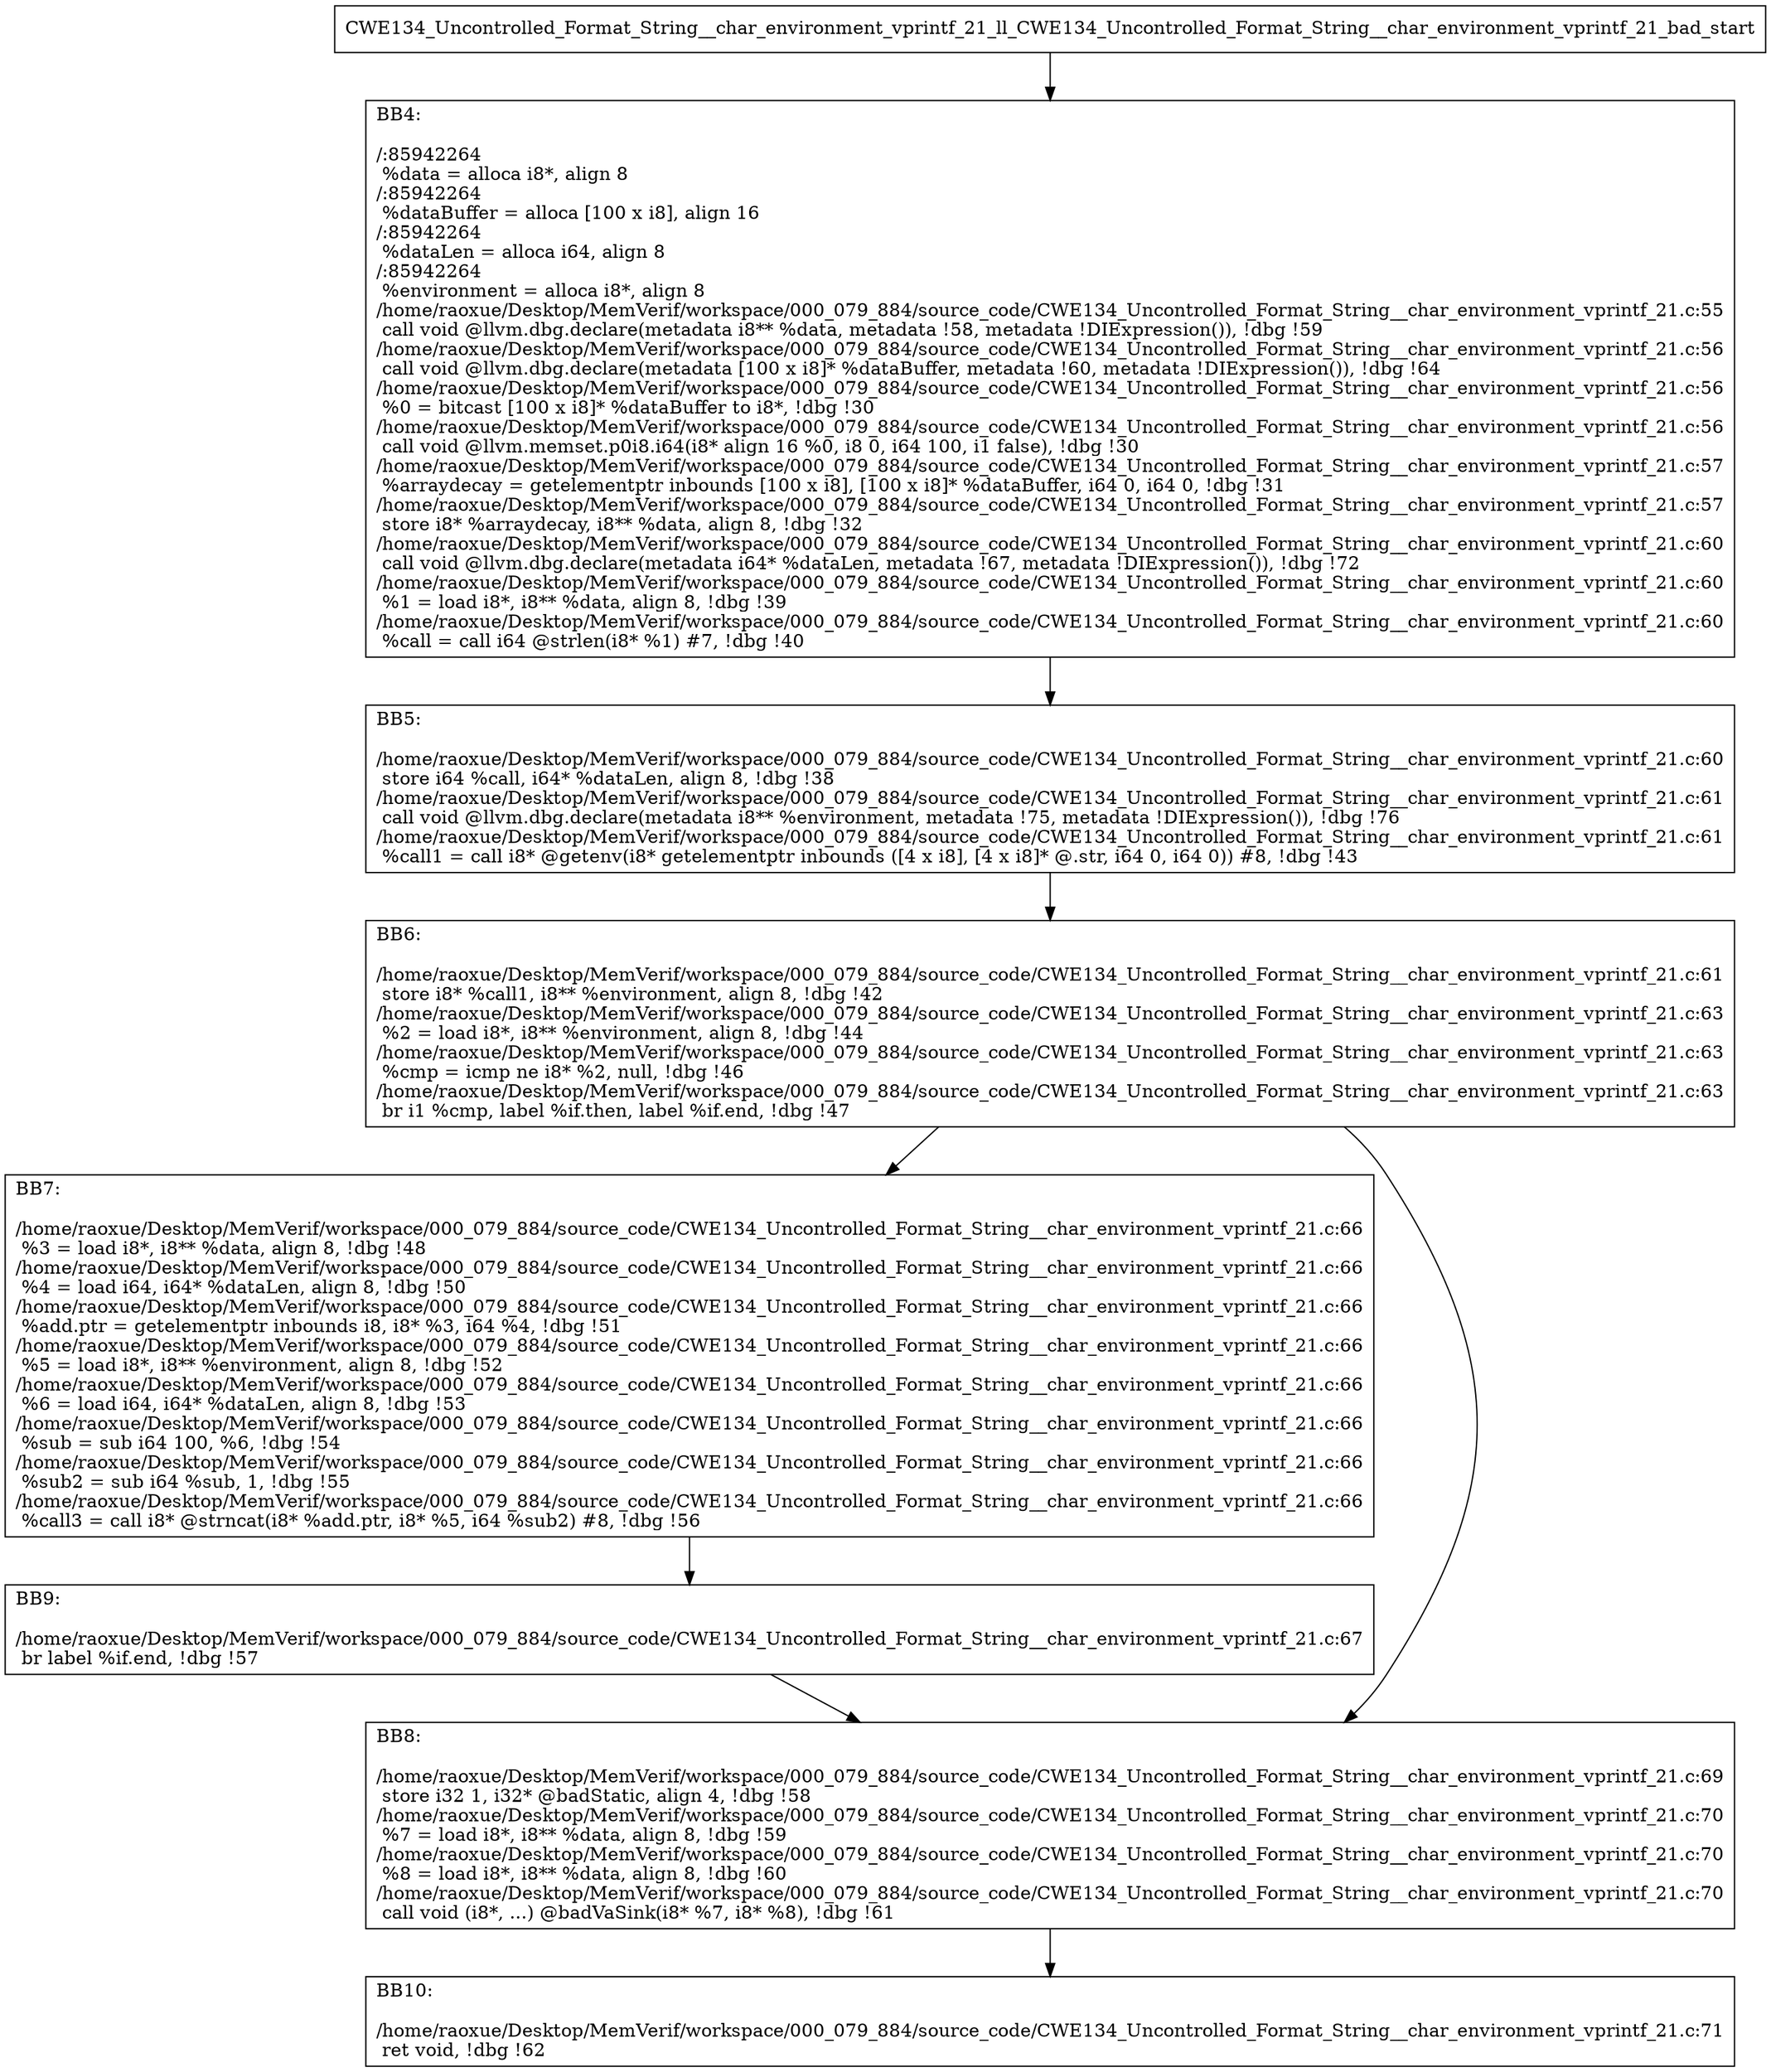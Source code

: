 digraph "CFG for'CWE134_Uncontrolled_Format_String__char_environment_vprintf_21_ll_CWE134_Uncontrolled_Format_String__char_environment_vprintf_21_bad' function" {
	BBCWE134_Uncontrolled_Format_String__char_environment_vprintf_21_ll_CWE134_Uncontrolled_Format_String__char_environment_vprintf_21_bad_start[shape=record,label="{CWE134_Uncontrolled_Format_String__char_environment_vprintf_21_ll_CWE134_Uncontrolled_Format_String__char_environment_vprintf_21_bad_start}"];
	BBCWE134_Uncontrolled_Format_String__char_environment_vprintf_21_ll_CWE134_Uncontrolled_Format_String__char_environment_vprintf_21_bad_start-> CWE134_Uncontrolled_Format_String__char_environment_vprintf_21_ll_CWE134_Uncontrolled_Format_String__char_environment_vprintf_21_badBB4;
	CWE134_Uncontrolled_Format_String__char_environment_vprintf_21_ll_CWE134_Uncontrolled_Format_String__char_environment_vprintf_21_badBB4 [shape=record, label="{BB4:\l\l/:85942264\l
  %data = alloca i8*, align 8\l
/:85942264\l
  %dataBuffer = alloca [100 x i8], align 16\l
/:85942264\l
  %dataLen = alloca i64, align 8\l
/:85942264\l
  %environment = alloca i8*, align 8\l
/home/raoxue/Desktop/MemVerif/workspace/000_079_884/source_code/CWE134_Uncontrolled_Format_String__char_environment_vprintf_21.c:55\l
  call void @llvm.dbg.declare(metadata i8** %data, metadata !58, metadata !DIExpression()), !dbg !59\l
/home/raoxue/Desktop/MemVerif/workspace/000_079_884/source_code/CWE134_Uncontrolled_Format_String__char_environment_vprintf_21.c:56\l
  call void @llvm.dbg.declare(metadata [100 x i8]* %dataBuffer, metadata !60, metadata !DIExpression()), !dbg !64\l
/home/raoxue/Desktop/MemVerif/workspace/000_079_884/source_code/CWE134_Uncontrolled_Format_String__char_environment_vprintf_21.c:56\l
  %0 = bitcast [100 x i8]* %dataBuffer to i8*, !dbg !30\l
/home/raoxue/Desktop/MemVerif/workspace/000_079_884/source_code/CWE134_Uncontrolled_Format_String__char_environment_vprintf_21.c:56\l
  call void @llvm.memset.p0i8.i64(i8* align 16 %0, i8 0, i64 100, i1 false), !dbg !30\l
/home/raoxue/Desktop/MemVerif/workspace/000_079_884/source_code/CWE134_Uncontrolled_Format_String__char_environment_vprintf_21.c:57\l
  %arraydecay = getelementptr inbounds [100 x i8], [100 x i8]* %dataBuffer, i64 0, i64 0, !dbg !31\l
/home/raoxue/Desktop/MemVerif/workspace/000_079_884/source_code/CWE134_Uncontrolled_Format_String__char_environment_vprintf_21.c:57\l
  store i8* %arraydecay, i8** %data, align 8, !dbg !32\l
/home/raoxue/Desktop/MemVerif/workspace/000_079_884/source_code/CWE134_Uncontrolled_Format_String__char_environment_vprintf_21.c:60\l
  call void @llvm.dbg.declare(metadata i64* %dataLen, metadata !67, metadata !DIExpression()), !dbg !72\l
/home/raoxue/Desktop/MemVerif/workspace/000_079_884/source_code/CWE134_Uncontrolled_Format_String__char_environment_vprintf_21.c:60\l
  %1 = load i8*, i8** %data, align 8, !dbg !39\l
/home/raoxue/Desktop/MemVerif/workspace/000_079_884/source_code/CWE134_Uncontrolled_Format_String__char_environment_vprintf_21.c:60\l
  %call = call i64 @strlen(i8* %1) #7, !dbg !40\l
}"];
	CWE134_Uncontrolled_Format_String__char_environment_vprintf_21_ll_CWE134_Uncontrolled_Format_String__char_environment_vprintf_21_badBB4-> CWE134_Uncontrolled_Format_String__char_environment_vprintf_21_ll_CWE134_Uncontrolled_Format_String__char_environment_vprintf_21_badBB5;
	CWE134_Uncontrolled_Format_String__char_environment_vprintf_21_ll_CWE134_Uncontrolled_Format_String__char_environment_vprintf_21_badBB5 [shape=record, label="{BB5:\l\l/home/raoxue/Desktop/MemVerif/workspace/000_079_884/source_code/CWE134_Uncontrolled_Format_String__char_environment_vprintf_21.c:60\l
  store i64 %call, i64* %dataLen, align 8, !dbg !38\l
/home/raoxue/Desktop/MemVerif/workspace/000_079_884/source_code/CWE134_Uncontrolled_Format_String__char_environment_vprintf_21.c:61\l
  call void @llvm.dbg.declare(metadata i8** %environment, metadata !75, metadata !DIExpression()), !dbg !76\l
/home/raoxue/Desktop/MemVerif/workspace/000_079_884/source_code/CWE134_Uncontrolled_Format_String__char_environment_vprintf_21.c:61\l
  %call1 = call i8* @getenv(i8* getelementptr inbounds ([4 x i8], [4 x i8]* @.str, i64 0, i64 0)) #8, !dbg !43\l
}"];
	CWE134_Uncontrolled_Format_String__char_environment_vprintf_21_ll_CWE134_Uncontrolled_Format_String__char_environment_vprintf_21_badBB5-> CWE134_Uncontrolled_Format_String__char_environment_vprintf_21_ll_CWE134_Uncontrolled_Format_String__char_environment_vprintf_21_badBB6;
	CWE134_Uncontrolled_Format_String__char_environment_vprintf_21_ll_CWE134_Uncontrolled_Format_String__char_environment_vprintf_21_badBB6 [shape=record, label="{BB6:\l\l/home/raoxue/Desktop/MemVerif/workspace/000_079_884/source_code/CWE134_Uncontrolled_Format_String__char_environment_vprintf_21.c:61\l
  store i8* %call1, i8** %environment, align 8, !dbg !42\l
/home/raoxue/Desktop/MemVerif/workspace/000_079_884/source_code/CWE134_Uncontrolled_Format_String__char_environment_vprintf_21.c:63\l
  %2 = load i8*, i8** %environment, align 8, !dbg !44\l
/home/raoxue/Desktop/MemVerif/workspace/000_079_884/source_code/CWE134_Uncontrolled_Format_String__char_environment_vprintf_21.c:63\l
  %cmp = icmp ne i8* %2, null, !dbg !46\l
/home/raoxue/Desktop/MemVerif/workspace/000_079_884/source_code/CWE134_Uncontrolled_Format_String__char_environment_vprintf_21.c:63\l
  br i1 %cmp, label %if.then, label %if.end, !dbg !47\l
}"];
	CWE134_Uncontrolled_Format_String__char_environment_vprintf_21_ll_CWE134_Uncontrolled_Format_String__char_environment_vprintf_21_badBB6-> CWE134_Uncontrolled_Format_String__char_environment_vprintf_21_ll_CWE134_Uncontrolled_Format_String__char_environment_vprintf_21_badBB7;
	CWE134_Uncontrolled_Format_String__char_environment_vprintf_21_ll_CWE134_Uncontrolled_Format_String__char_environment_vprintf_21_badBB6-> CWE134_Uncontrolled_Format_String__char_environment_vprintf_21_ll_CWE134_Uncontrolled_Format_String__char_environment_vprintf_21_badBB8;
	CWE134_Uncontrolled_Format_String__char_environment_vprintf_21_ll_CWE134_Uncontrolled_Format_String__char_environment_vprintf_21_badBB7 [shape=record, label="{BB7:\l\l/home/raoxue/Desktop/MemVerif/workspace/000_079_884/source_code/CWE134_Uncontrolled_Format_String__char_environment_vprintf_21.c:66\l
  %3 = load i8*, i8** %data, align 8, !dbg !48\l
/home/raoxue/Desktop/MemVerif/workspace/000_079_884/source_code/CWE134_Uncontrolled_Format_String__char_environment_vprintf_21.c:66\l
  %4 = load i64, i64* %dataLen, align 8, !dbg !50\l
/home/raoxue/Desktop/MemVerif/workspace/000_079_884/source_code/CWE134_Uncontrolled_Format_String__char_environment_vprintf_21.c:66\l
  %add.ptr = getelementptr inbounds i8, i8* %3, i64 %4, !dbg !51\l
/home/raoxue/Desktop/MemVerif/workspace/000_079_884/source_code/CWE134_Uncontrolled_Format_String__char_environment_vprintf_21.c:66\l
  %5 = load i8*, i8** %environment, align 8, !dbg !52\l
/home/raoxue/Desktop/MemVerif/workspace/000_079_884/source_code/CWE134_Uncontrolled_Format_String__char_environment_vprintf_21.c:66\l
  %6 = load i64, i64* %dataLen, align 8, !dbg !53\l
/home/raoxue/Desktop/MemVerif/workspace/000_079_884/source_code/CWE134_Uncontrolled_Format_String__char_environment_vprintf_21.c:66\l
  %sub = sub i64 100, %6, !dbg !54\l
/home/raoxue/Desktop/MemVerif/workspace/000_079_884/source_code/CWE134_Uncontrolled_Format_String__char_environment_vprintf_21.c:66\l
  %sub2 = sub i64 %sub, 1, !dbg !55\l
/home/raoxue/Desktop/MemVerif/workspace/000_079_884/source_code/CWE134_Uncontrolled_Format_String__char_environment_vprintf_21.c:66\l
  %call3 = call i8* @strncat(i8* %add.ptr, i8* %5, i64 %sub2) #8, !dbg !56\l
}"];
	CWE134_Uncontrolled_Format_String__char_environment_vprintf_21_ll_CWE134_Uncontrolled_Format_String__char_environment_vprintf_21_badBB7-> CWE134_Uncontrolled_Format_String__char_environment_vprintf_21_ll_CWE134_Uncontrolled_Format_String__char_environment_vprintf_21_badBB9;
	CWE134_Uncontrolled_Format_String__char_environment_vprintf_21_ll_CWE134_Uncontrolled_Format_String__char_environment_vprintf_21_badBB9 [shape=record, label="{BB9:\l\l/home/raoxue/Desktop/MemVerif/workspace/000_079_884/source_code/CWE134_Uncontrolled_Format_String__char_environment_vprintf_21.c:67\l
  br label %if.end, !dbg !57\l
}"];
	CWE134_Uncontrolled_Format_String__char_environment_vprintf_21_ll_CWE134_Uncontrolled_Format_String__char_environment_vprintf_21_badBB9-> CWE134_Uncontrolled_Format_String__char_environment_vprintf_21_ll_CWE134_Uncontrolled_Format_String__char_environment_vprintf_21_badBB8;
	CWE134_Uncontrolled_Format_String__char_environment_vprintf_21_ll_CWE134_Uncontrolled_Format_String__char_environment_vprintf_21_badBB8 [shape=record, label="{BB8:\l\l/home/raoxue/Desktop/MemVerif/workspace/000_079_884/source_code/CWE134_Uncontrolled_Format_String__char_environment_vprintf_21.c:69\l
  store i32 1, i32* @badStatic, align 4, !dbg !58\l
/home/raoxue/Desktop/MemVerif/workspace/000_079_884/source_code/CWE134_Uncontrolled_Format_String__char_environment_vprintf_21.c:70\l
  %7 = load i8*, i8** %data, align 8, !dbg !59\l
/home/raoxue/Desktop/MemVerif/workspace/000_079_884/source_code/CWE134_Uncontrolled_Format_String__char_environment_vprintf_21.c:70\l
  %8 = load i8*, i8** %data, align 8, !dbg !60\l
/home/raoxue/Desktop/MemVerif/workspace/000_079_884/source_code/CWE134_Uncontrolled_Format_String__char_environment_vprintf_21.c:70\l
  call void (i8*, ...) @badVaSink(i8* %7, i8* %8), !dbg !61\l
}"];
	CWE134_Uncontrolled_Format_String__char_environment_vprintf_21_ll_CWE134_Uncontrolled_Format_String__char_environment_vprintf_21_badBB8-> CWE134_Uncontrolled_Format_String__char_environment_vprintf_21_ll_CWE134_Uncontrolled_Format_String__char_environment_vprintf_21_badBB10;
	CWE134_Uncontrolled_Format_String__char_environment_vprintf_21_ll_CWE134_Uncontrolled_Format_String__char_environment_vprintf_21_badBB10 [shape=record, label="{BB10:\l\l/home/raoxue/Desktop/MemVerif/workspace/000_079_884/source_code/CWE134_Uncontrolled_Format_String__char_environment_vprintf_21.c:71\l
  ret void, !dbg !62\l
}"];
}
